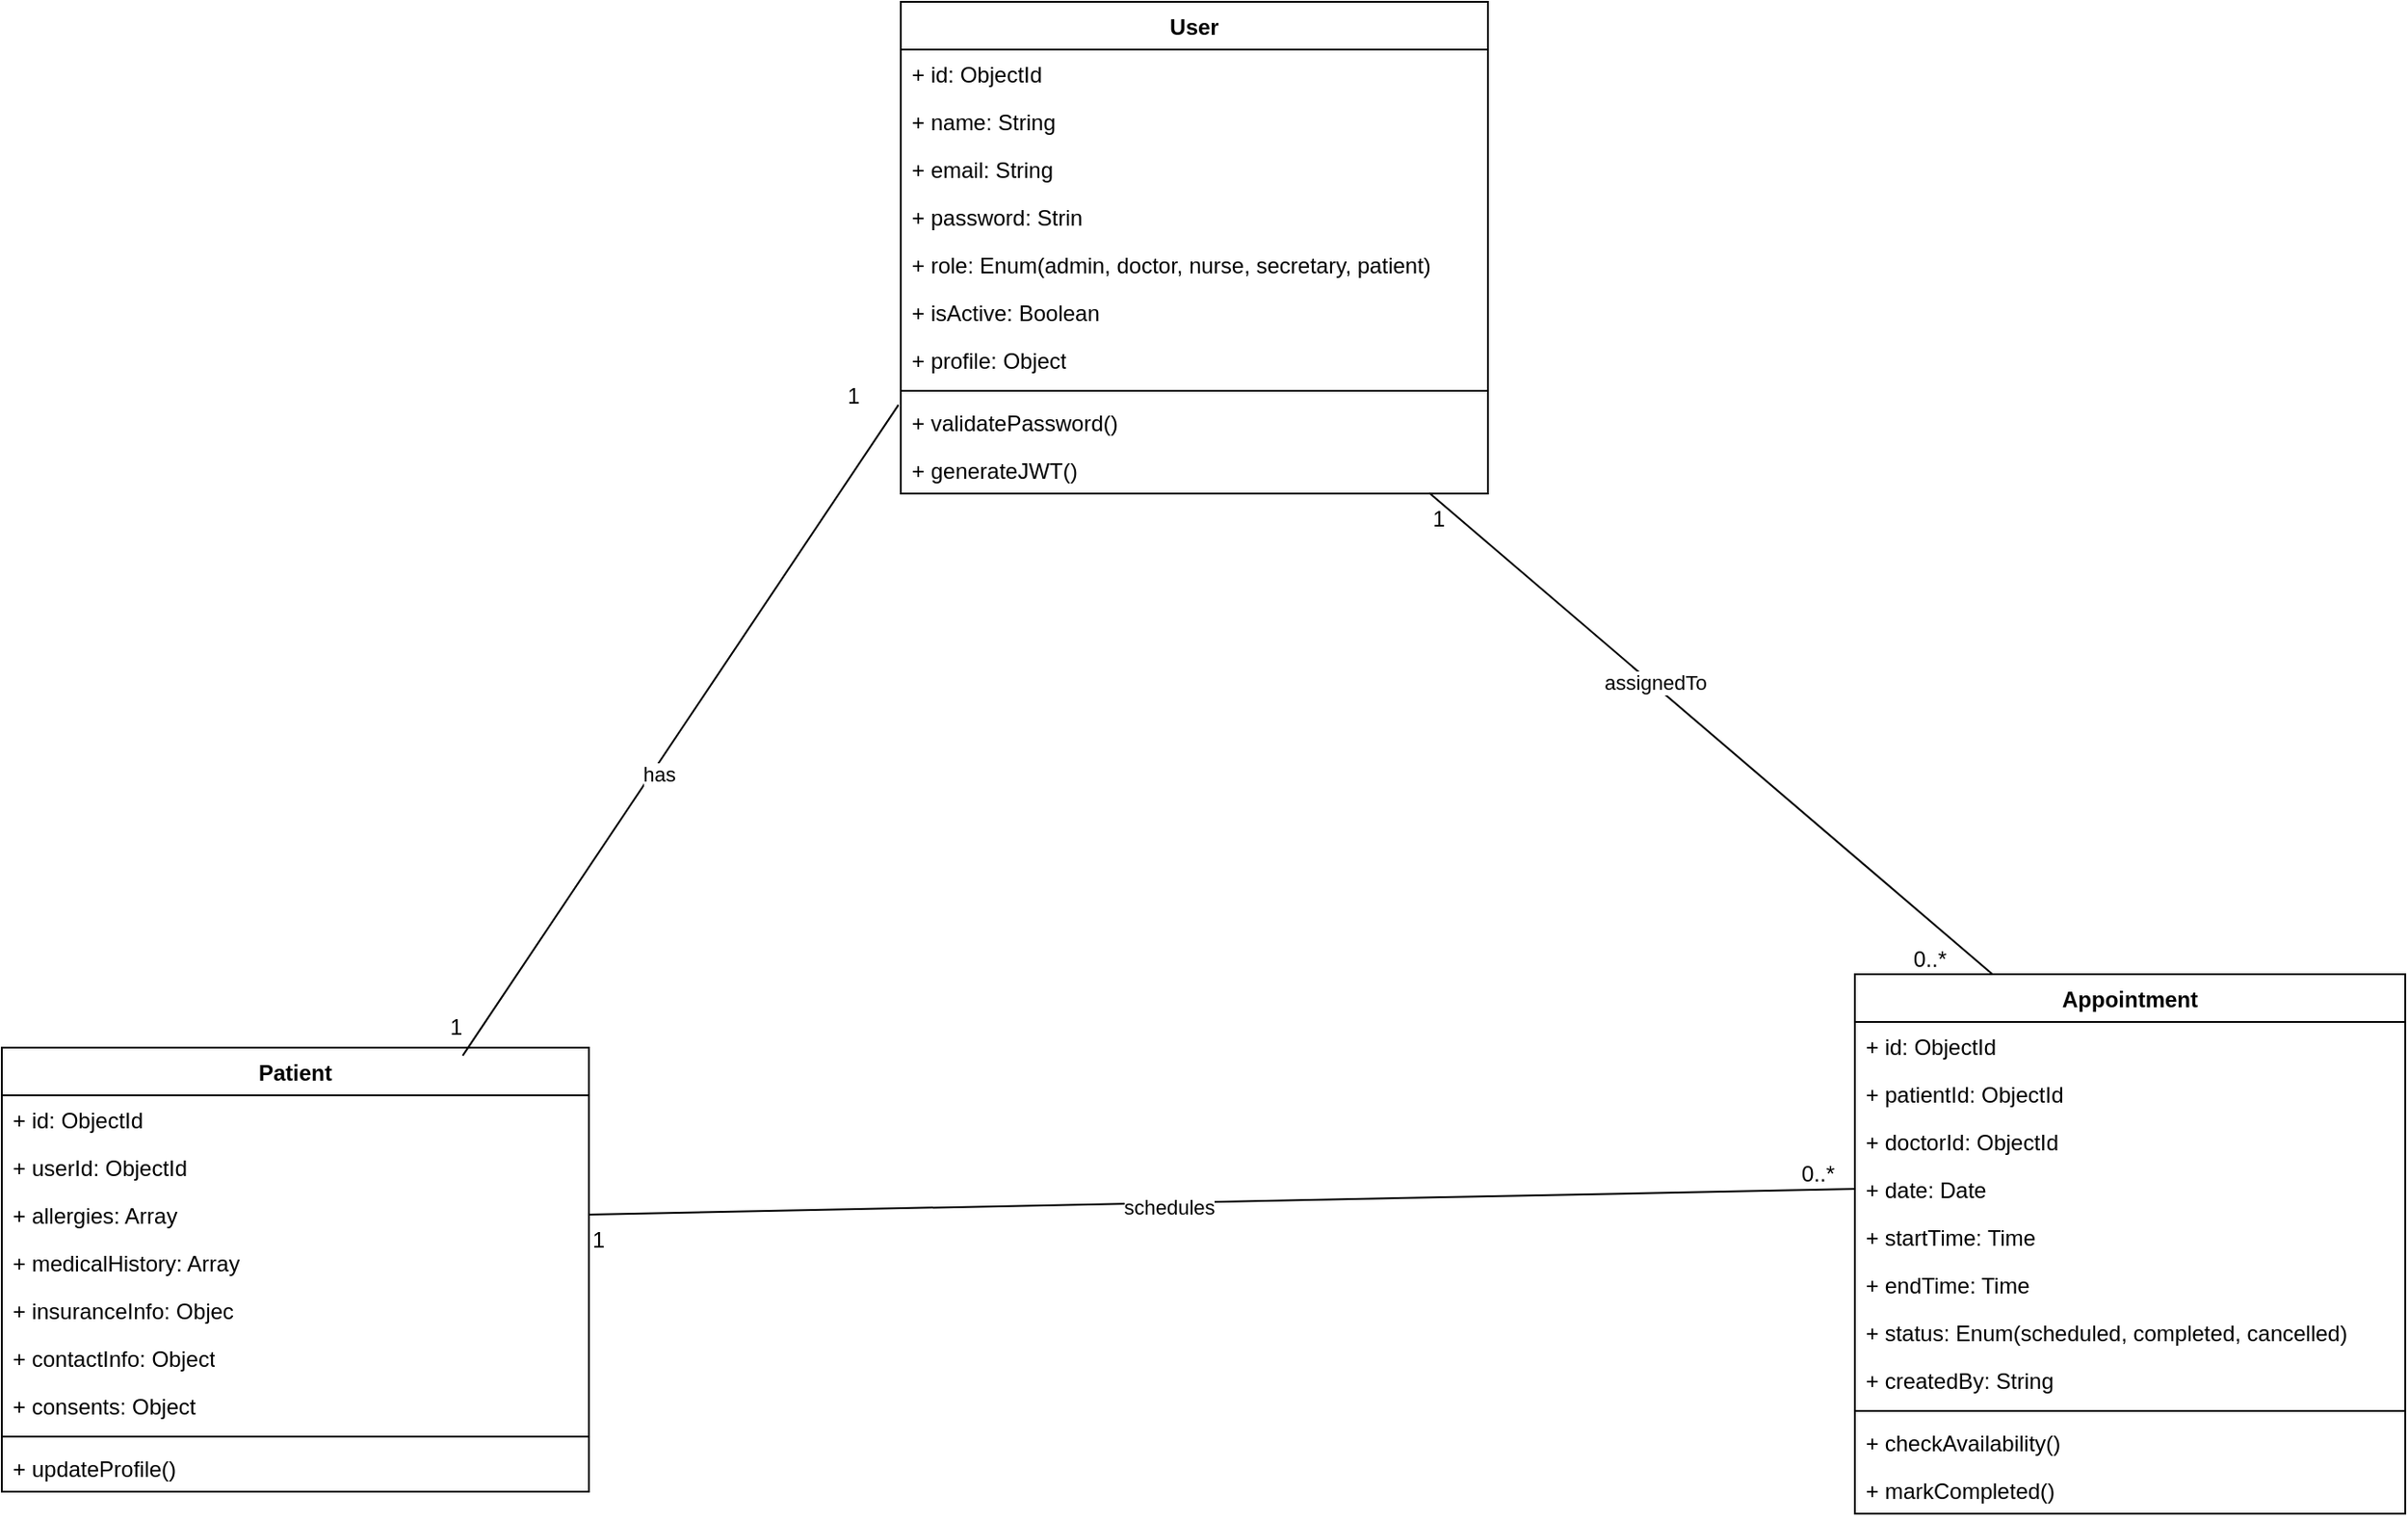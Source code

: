 <mxfile>
    <diagram id="iL6ynqFsWc4W0V6lWnrR" name="Page-1">
        <mxGraphModel dx="1801" dy="1181" grid="1" gridSize="10" guides="1" tooltips="1" connect="1" arrows="1" fold="1" page="1" pageScale="1" pageWidth="850" pageHeight="1400" math="0" shadow="0">
            <root>
                <mxCell id="0"/>
                <mxCell id="1" parent="0"/>
                <mxCell id="10" value="User" style="swimlane;fontStyle=1;align=center;verticalAlign=top;childLayout=stackLayout;horizontal=1;startSize=26;horizontalStack=0;resizeParent=1;resizeParentMax=0;resizeLast=0;collapsible=1;marginBottom=0;whiteSpace=wrap;html=1;" vertex="1" parent="1">
                    <mxGeometry x="-190" y="80" width="320" height="268" as="geometry"/>
                </mxCell>
                <mxCell id="11" value="+ id: ObjectId" style="text;strokeColor=none;fillColor=none;align=left;verticalAlign=top;spacingLeft=4;spacingRight=4;overflow=hidden;rotatable=0;points=[[0,0.5],[1,0.5]];portConstraint=eastwest;whiteSpace=wrap;html=1;" vertex="1" parent="10">
                    <mxGeometry y="26" width="320" height="26" as="geometry"/>
                </mxCell>
                <mxCell id="14" value="+ name: String" style="text;strokeColor=none;fillColor=none;align=left;verticalAlign=top;spacingLeft=4;spacingRight=4;overflow=hidden;rotatable=0;points=[[0,0.5],[1,0.5]];portConstraint=eastwest;whiteSpace=wrap;html=1;" vertex="1" parent="10">
                    <mxGeometry y="52" width="320" height="26" as="geometry"/>
                </mxCell>
                <mxCell id="15" value="+ email: String" style="text;strokeColor=none;fillColor=none;align=left;verticalAlign=top;spacingLeft=4;spacingRight=4;overflow=hidden;rotatable=0;points=[[0,0.5],[1,0.5]];portConstraint=eastwest;whiteSpace=wrap;html=1;" vertex="1" parent="10">
                    <mxGeometry y="78" width="320" height="26" as="geometry"/>
                </mxCell>
                <mxCell id="16" value="+ password: Strin" style="text;strokeColor=none;fillColor=none;align=left;verticalAlign=top;spacingLeft=4;spacingRight=4;overflow=hidden;rotatable=0;points=[[0,0.5],[1,0.5]];portConstraint=eastwest;whiteSpace=wrap;html=1;" vertex="1" parent="10">
                    <mxGeometry y="104" width="320" height="26" as="geometry"/>
                </mxCell>
                <mxCell id="17" value="+ role: Enum(admin, doctor, nurse, secretary, patient)" style="text;strokeColor=none;fillColor=none;align=left;verticalAlign=top;spacingLeft=4;spacingRight=4;overflow=hidden;rotatable=0;points=[[0,0.5],[1,0.5]];portConstraint=eastwest;whiteSpace=wrap;html=1;" vertex="1" parent="10">
                    <mxGeometry y="130" width="320" height="26" as="geometry"/>
                </mxCell>
                <mxCell id="18" value="+&amp;nbsp;isActive: Boolean" style="text;strokeColor=none;fillColor=none;align=left;verticalAlign=top;spacingLeft=4;spacingRight=4;overflow=hidden;rotatable=0;points=[[0,0.5],[1,0.5]];portConstraint=eastwest;whiteSpace=wrap;html=1;" vertex="1" parent="10">
                    <mxGeometry y="156" width="320" height="26" as="geometry"/>
                </mxCell>
                <mxCell id="19" value="+&amp;nbsp;profile: Object" style="text;strokeColor=none;fillColor=none;align=left;verticalAlign=top;spacingLeft=4;spacingRight=4;overflow=hidden;rotatable=0;points=[[0,0.5],[1,0.5]];portConstraint=eastwest;whiteSpace=wrap;html=1;" vertex="1" parent="10">
                    <mxGeometry y="182" width="320" height="26" as="geometry"/>
                </mxCell>
                <mxCell id="12" value="" style="line;strokeWidth=1;fillColor=none;align=left;verticalAlign=middle;spacingTop=-1;spacingLeft=3;spacingRight=3;rotatable=0;labelPosition=right;points=[];portConstraint=eastwest;strokeColor=inherit;" vertex="1" parent="10">
                    <mxGeometry y="208" width="320" height="8" as="geometry"/>
                </mxCell>
                <mxCell id="13" value="+ validatePassword()" style="text;strokeColor=none;fillColor=none;align=left;verticalAlign=top;spacingLeft=4;spacingRight=4;overflow=hidden;rotatable=0;points=[[0,0.5],[1,0.5]];portConstraint=eastwest;whiteSpace=wrap;html=1;" vertex="1" parent="10">
                    <mxGeometry y="216" width="320" height="26" as="geometry"/>
                </mxCell>
                <mxCell id="20" value="+ generateJWT()" style="text;strokeColor=none;fillColor=none;align=left;verticalAlign=top;spacingLeft=4;spacingRight=4;overflow=hidden;rotatable=0;points=[[0,0.5],[1,0.5]];portConstraint=eastwest;whiteSpace=wrap;html=1;" vertex="1" parent="10">
                    <mxGeometry y="242" width="320" height="26" as="geometry"/>
                </mxCell>
                <mxCell id="21" value="Patient" style="swimlane;fontStyle=1;align=center;verticalAlign=top;childLayout=stackLayout;horizontal=1;startSize=26;horizontalStack=0;resizeParent=1;resizeParentMax=0;resizeLast=0;collapsible=1;marginBottom=0;whiteSpace=wrap;html=1;" vertex="1" parent="1">
                    <mxGeometry x="-680" y="650" width="320" height="242" as="geometry"/>
                </mxCell>
                <mxCell id="22" value="+ id: ObjectId" style="text;strokeColor=none;fillColor=none;align=left;verticalAlign=top;spacingLeft=4;spacingRight=4;overflow=hidden;rotatable=0;points=[[0,0.5],[1,0.5]];portConstraint=eastwest;whiteSpace=wrap;html=1;" vertex="1" parent="21">
                    <mxGeometry y="26" width="320" height="26" as="geometry"/>
                </mxCell>
                <mxCell id="23" value="+ userId: ObjectId" style="text;strokeColor=none;fillColor=none;align=left;verticalAlign=top;spacingLeft=4;spacingRight=4;overflow=hidden;rotatable=0;points=[[0,0.5],[1,0.5]];portConstraint=eastwest;whiteSpace=wrap;html=1;" vertex="1" parent="21">
                    <mxGeometry y="52" width="320" height="26" as="geometry"/>
                </mxCell>
                <mxCell id="24" value="+ allergies: Array" style="text;strokeColor=none;fillColor=none;align=left;verticalAlign=top;spacingLeft=4;spacingRight=4;overflow=hidden;rotatable=0;points=[[0,0.5],[1,0.5]];portConstraint=eastwest;whiteSpace=wrap;html=1;" vertex="1" parent="21">
                    <mxGeometry y="78" width="320" height="26" as="geometry"/>
                </mxCell>
                <mxCell id="25" value="+ medicalHistory: Array" style="text;strokeColor=none;fillColor=none;align=left;verticalAlign=top;spacingLeft=4;spacingRight=4;overflow=hidden;rotatable=0;points=[[0,0.5],[1,0.5]];portConstraint=eastwest;whiteSpace=wrap;html=1;" vertex="1" parent="21">
                    <mxGeometry y="104" width="320" height="26" as="geometry"/>
                </mxCell>
                <mxCell id="26" value="+ insuranceInfo: Objec" style="text;strokeColor=none;fillColor=none;align=left;verticalAlign=top;spacingLeft=4;spacingRight=4;overflow=hidden;rotatable=0;points=[[0,0.5],[1,0.5]];portConstraint=eastwest;whiteSpace=wrap;html=1;" vertex="1" parent="21">
                    <mxGeometry y="130" width="320" height="26" as="geometry"/>
                </mxCell>
                <mxCell id="27" value="+&amp;nbsp;contactInfo: Object" style="text;strokeColor=none;fillColor=none;align=left;verticalAlign=top;spacingLeft=4;spacingRight=4;overflow=hidden;rotatable=0;points=[[0,0.5],[1,0.5]];portConstraint=eastwest;whiteSpace=wrap;html=1;" vertex="1" parent="21">
                    <mxGeometry y="156" width="320" height="26" as="geometry"/>
                </mxCell>
                <mxCell id="28" value="+&amp;nbsp;consents: Object" style="text;strokeColor=none;fillColor=none;align=left;verticalAlign=top;spacingLeft=4;spacingRight=4;overflow=hidden;rotatable=0;points=[[0,0.5],[1,0.5]];portConstraint=eastwest;whiteSpace=wrap;html=1;" vertex="1" parent="21">
                    <mxGeometry y="182" width="320" height="26" as="geometry"/>
                </mxCell>
                <mxCell id="29" value="" style="line;strokeWidth=1;fillColor=none;align=left;verticalAlign=middle;spacingTop=-1;spacingLeft=3;spacingRight=3;rotatable=0;labelPosition=right;points=[];portConstraint=eastwest;strokeColor=inherit;" vertex="1" parent="21">
                    <mxGeometry y="208" width="320" height="8" as="geometry"/>
                </mxCell>
                <mxCell id="30" value="+ updateProfile()" style="text;strokeColor=none;fillColor=none;align=left;verticalAlign=top;spacingLeft=4;spacingRight=4;overflow=hidden;rotatable=0;points=[[0,0.5],[1,0.5]];portConstraint=eastwest;whiteSpace=wrap;html=1;" vertex="1" parent="21">
                    <mxGeometry y="216" width="320" height="26" as="geometry"/>
                </mxCell>
                <mxCell id="32" value="Appointment" style="swimlane;fontStyle=1;align=center;verticalAlign=top;childLayout=stackLayout;horizontal=1;startSize=26;horizontalStack=0;resizeParent=1;resizeParentMax=0;resizeLast=0;collapsible=1;marginBottom=0;whiteSpace=wrap;html=1;" vertex="1" parent="1">
                    <mxGeometry x="330" y="610" width="300" height="294" as="geometry"/>
                </mxCell>
                <mxCell id="33" value="+&amp;nbsp;id: ObjectId" style="text;strokeColor=none;fillColor=none;align=left;verticalAlign=top;spacingLeft=4;spacingRight=4;overflow=hidden;rotatable=0;points=[[0,0.5],[1,0.5]];portConstraint=eastwest;whiteSpace=wrap;html=1;" vertex="1" parent="32">
                    <mxGeometry y="26" width="300" height="26" as="geometry"/>
                </mxCell>
                <mxCell id="36" value="+&amp;nbsp;patientId: ObjectId" style="text;strokeColor=none;fillColor=none;align=left;verticalAlign=top;spacingLeft=4;spacingRight=4;overflow=hidden;rotatable=0;points=[[0,0.5],[1,0.5]];portConstraint=eastwest;whiteSpace=wrap;html=1;" vertex="1" parent="32">
                    <mxGeometry y="52" width="300" height="26" as="geometry"/>
                </mxCell>
                <mxCell id="37" value="+&amp;nbsp;doctorId: ObjectId" style="text;strokeColor=none;fillColor=none;align=left;verticalAlign=top;spacingLeft=4;spacingRight=4;overflow=hidden;rotatable=0;points=[[0,0.5],[1,0.5]];portConstraint=eastwest;whiteSpace=wrap;html=1;" vertex="1" parent="32">
                    <mxGeometry y="78" width="300" height="26" as="geometry"/>
                </mxCell>
                <mxCell id="39" value="+&amp;nbsp;date: Date" style="text;strokeColor=none;fillColor=none;align=left;verticalAlign=top;spacingLeft=4;spacingRight=4;overflow=hidden;rotatable=0;points=[[0,0.5],[1,0.5]];portConstraint=eastwest;whiteSpace=wrap;html=1;" vertex="1" parent="32">
                    <mxGeometry y="104" width="300" height="26" as="geometry"/>
                </mxCell>
                <mxCell id="38" value="+&amp;nbsp;startTime: Time" style="text;strokeColor=none;fillColor=none;align=left;verticalAlign=top;spacingLeft=4;spacingRight=4;overflow=hidden;rotatable=0;points=[[0,0.5],[1,0.5]];portConstraint=eastwest;whiteSpace=wrap;html=1;" vertex="1" parent="32">
                    <mxGeometry y="130" width="300" height="26" as="geometry"/>
                </mxCell>
                <mxCell id="40" value="+&amp;nbsp;endTime: Time" style="text;strokeColor=none;fillColor=none;align=left;verticalAlign=top;spacingLeft=4;spacingRight=4;overflow=hidden;rotatable=0;points=[[0,0.5],[1,0.5]];portConstraint=eastwest;whiteSpace=wrap;html=1;" vertex="1" parent="32">
                    <mxGeometry y="156" width="300" height="26" as="geometry"/>
                </mxCell>
                <mxCell id="41" value="+&amp;nbsp;status: Enum(scheduled, completed, cancelled)" style="text;strokeColor=none;fillColor=none;align=left;verticalAlign=top;spacingLeft=4;spacingRight=4;overflow=hidden;rotatable=0;points=[[0,0.5],[1,0.5]];portConstraint=eastwest;whiteSpace=wrap;html=1;" vertex="1" parent="32">
                    <mxGeometry y="182" width="300" height="26" as="geometry"/>
                </mxCell>
                <mxCell id="42" value="+&amp;nbsp;createdBy: String" style="text;strokeColor=none;fillColor=none;align=left;verticalAlign=top;spacingLeft=4;spacingRight=4;overflow=hidden;rotatable=0;points=[[0,0.5],[1,0.5]];portConstraint=eastwest;whiteSpace=wrap;html=1;" vertex="1" parent="32">
                    <mxGeometry y="208" width="300" height="26" as="geometry"/>
                </mxCell>
                <mxCell id="34" value="" style="line;strokeWidth=1;fillColor=none;align=left;verticalAlign=middle;spacingTop=-1;spacingLeft=3;spacingRight=3;rotatable=0;labelPosition=right;points=[];portConstraint=eastwest;strokeColor=inherit;" vertex="1" parent="32">
                    <mxGeometry y="234" width="300" height="8" as="geometry"/>
                </mxCell>
                <mxCell id="35" value="+ checkAvailability()" style="text;strokeColor=none;fillColor=none;align=left;verticalAlign=top;spacingLeft=4;spacingRight=4;overflow=hidden;rotatable=0;points=[[0,0.5],[1,0.5]];portConstraint=eastwest;whiteSpace=wrap;html=1;" vertex="1" parent="32">
                    <mxGeometry y="242" width="300" height="26" as="geometry"/>
                </mxCell>
                <mxCell id="43" value="+&amp;nbsp;markCompleted()" style="text;strokeColor=none;fillColor=none;align=left;verticalAlign=top;spacingLeft=4;spacingRight=4;overflow=hidden;rotatable=0;points=[[0,0.5],[1,0.5]];portConstraint=eastwest;whiteSpace=wrap;html=1;" vertex="1" parent="32">
                    <mxGeometry y="268" width="300" height="26" as="geometry"/>
                </mxCell>
                <mxCell id="44" value="" style="endArrow=none;html=1;rounded=0;align=center;verticalAlign=top;endFill=0;labelBackgroundColor=none;entryX=0.25;entryY=0;entryDx=0;entryDy=0;exitX=0.9;exitY=0.987;exitDx=0;exitDy=0;exitPerimeter=0;" edge="1" parent="1" source="20" target="32">
                    <mxGeometry relative="1" as="geometry">
                        <mxPoint x="190" y="390" as="sourcePoint"/>
                        <mxPoint x="450" y="720" as="targetPoint"/>
                    </mxGeometry>
                </mxCell>
                <mxCell id="46" value="1" style="resizable=0;html=1;align=left;verticalAlign=top;labelBackgroundColor=none;" connectable="0" vertex="1" parent="44">
                    <mxGeometry x="-1" relative="1" as="geometry"/>
                </mxCell>
                <mxCell id="47" value="0..*" style="resizable=0;html=1;align=right;verticalAlign=bottom;labelBackgroundColor=none;" connectable="0" vertex="1" parent="44">
                    <mxGeometry x="1" relative="1" as="geometry">
                        <mxPoint x="-25" as="offset"/>
                    </mxGeometry>
                </mxCell>
                <mxCell id="48" value="assignedTo" style="edgeLabel;html=1;align=center;verticalAlign=middle;resizable=0;points=[];" vertex="1" connectable="0" parent="44">
                    <mxGeometry x="-0.207" y="1" relative="1" as="geometry">
                        <mxPoint as="offset"/>
                    </mxGeometry>
                </mxCell>
                <mxCell id="49" value="" style="endArrow=none;html=1;rounded=0;align=center;verticalAlign=top;endFill=0;labelBackgroundColor=none;entryX=0.785;entryY=0.018;entryDx=0;entryDy=0;entryPerimeter=0;exitX=-0.004;exitY=0.141;exitDx=0;exitDy=0;exitPerimeter=0;" edge="1" parent="1" source="13" target="21">
                    <mxGeometry relative="1" as="geometry">
                        <mxPoint x="-230" y="340" as="sourcePoint"/>
                        <mxPoint x="-70" y="770" as="targetPoint"/>
                    </mxGeometry>
                </mxCell>
                <mxCell id="50" value="" style="resizable=0;html=1;align=left;verticalAlign=bottom;labelBackgroundColor=none;" connectable="0" vertex="1" parent="49">
                    <mxGeometry x="-1" relative="1" as="geometry"/>
                </mxCell>
                <mxCell id="51" value="1" style="resizable=0;html=1;align=left;verticalAlign=top;labelBackgroundColor=none;" connectable="0" vertex="1" parent="49">
                    <mxGeometry x="-1" relative="1" as="geometry">
                        <mxPoint x="-30" y="-19" as="offset"/>
                    </mxGeometry>
                </mxCell>
                <mxCell id="52" value="1" style="resizable=0;html=1;align=right;verticalAlign=bottom;labelBackgroundColor=none;" connectable="0" vertex="1" parent="49">
                    <mxGeometry x="1" relative="1" as="geometry">
                        <mxPoint y="-7" as="offset"/>
                    </mxGeometry>
                </mxCell>
                <mxCell id="53" value="has" style="edgeLabel;html=1;align=center;verticalAlign=middle;resizable=0;points=[];" vertex="1" connectable="0" parent="49">
                    <mxGeometry x="0.125" y="3" relative="1" as="geometry">
                        <mxPoint as="offset"/>
                    </mxGeometry>
                </mxCell>
                <mxCell id="54" value="" style="endArrow=none;html=1;rounded=0;align=center;verticalAlign=top;endFill=0;labelBackgroundColor=none;exitX=1;exitY=0.5;exitDx=0;exitDy=0;entryX=0;entryY=0.5;entryDx=0;entryDy=0;" edge="1" parent="1" source="24" target="39">
                    <mxGeometry relative="1" as="geometry">
                        <mxPoint x="-70" y="790" as="sourcePoint"/>
                        <mxPoint x="90" y="790" as="targetPoint"/>
                    </mxGeometry>
                </mxCell>
                <mxCell id="55" value="" style="resizable=0;html=1;align=left;verticalAlign=bottom;labelBackgroundColor=none;" connectable="0" vertex="1" parent="54">
                    <mxGeometry x="-1" relative="1" as="geometry"/>
                </mxCell>
                <mxCell id="56" value="1" style="resizable=0;html=1;align=left;verticalAlign=top;labelBackgroundColor=none;" connectable="0" vertex="1" parent="54">
                    <mxGeometry x="-1" relative="1" as="geometry"/>
                </mxCell>
                <mxCell id="57" value="0..*" style="resizable=0;html=1;align=right;verticalAlign=bottom;labelBackgroundColor=none;" connectable="0" vertex="1" parent="54">
                    <mxGeometry x="1" relative="1" as="geometry">
                        <mxPoint x="-10" as="offset"/>
                    </mxGeometry>
                </mxCell>
                <mxCell id="58" value="schedules" style="edgeLabel;html=1;align=center;verticalAlign=middle;resizable=0;points=[];" vertex="1" connectable="0" parent="54">
                    <mxGeometry x="-0.084" y="-2" relative="1" as="geometry">
                        <mxPoint as="offset"/>
                    </mxGeometry>
                </mxCell>
            </root>
        </mxGraphModel>
    </diagram>
</mxfile>